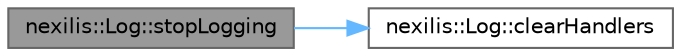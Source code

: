 digraph "nexilis::Log::stopLogging"
{
 // LATEX_PDF_SIZE
  bgcolor="transparent";
  edge [fontname=Helvetica,fontsize=10,labelfontname=Helvetica,labelfontsize=10];
  node [fontname=Helvetica,fontsize=10,shape=box,height=0.2,width=0.4];
  rankdir="LR";
  Node1 [id="Node000001",label="nexilis::Log::stopLogging",height=0.2,width=0.4,color="gray40", fillcolor="grey60", style="filled", fontcolor="black",tooltip="Shut down logging levels and remove handlers."];
  Node1 -> Node2 [id="edge1_Node000001_Node000002",color="steelblue1",style="solid",tooltip=" "];
  Node2 [id="Node000002",label="nexilis::Log::clearHandlers",height=0.2,width=0.4,color="grey40", fillcolor="white", style="filled",URL="$dc/dbc/classnexilis_1_1Log.html#a634f066882682331b5000482d94f78c9",tooltip="Remove all handlers."];
}
